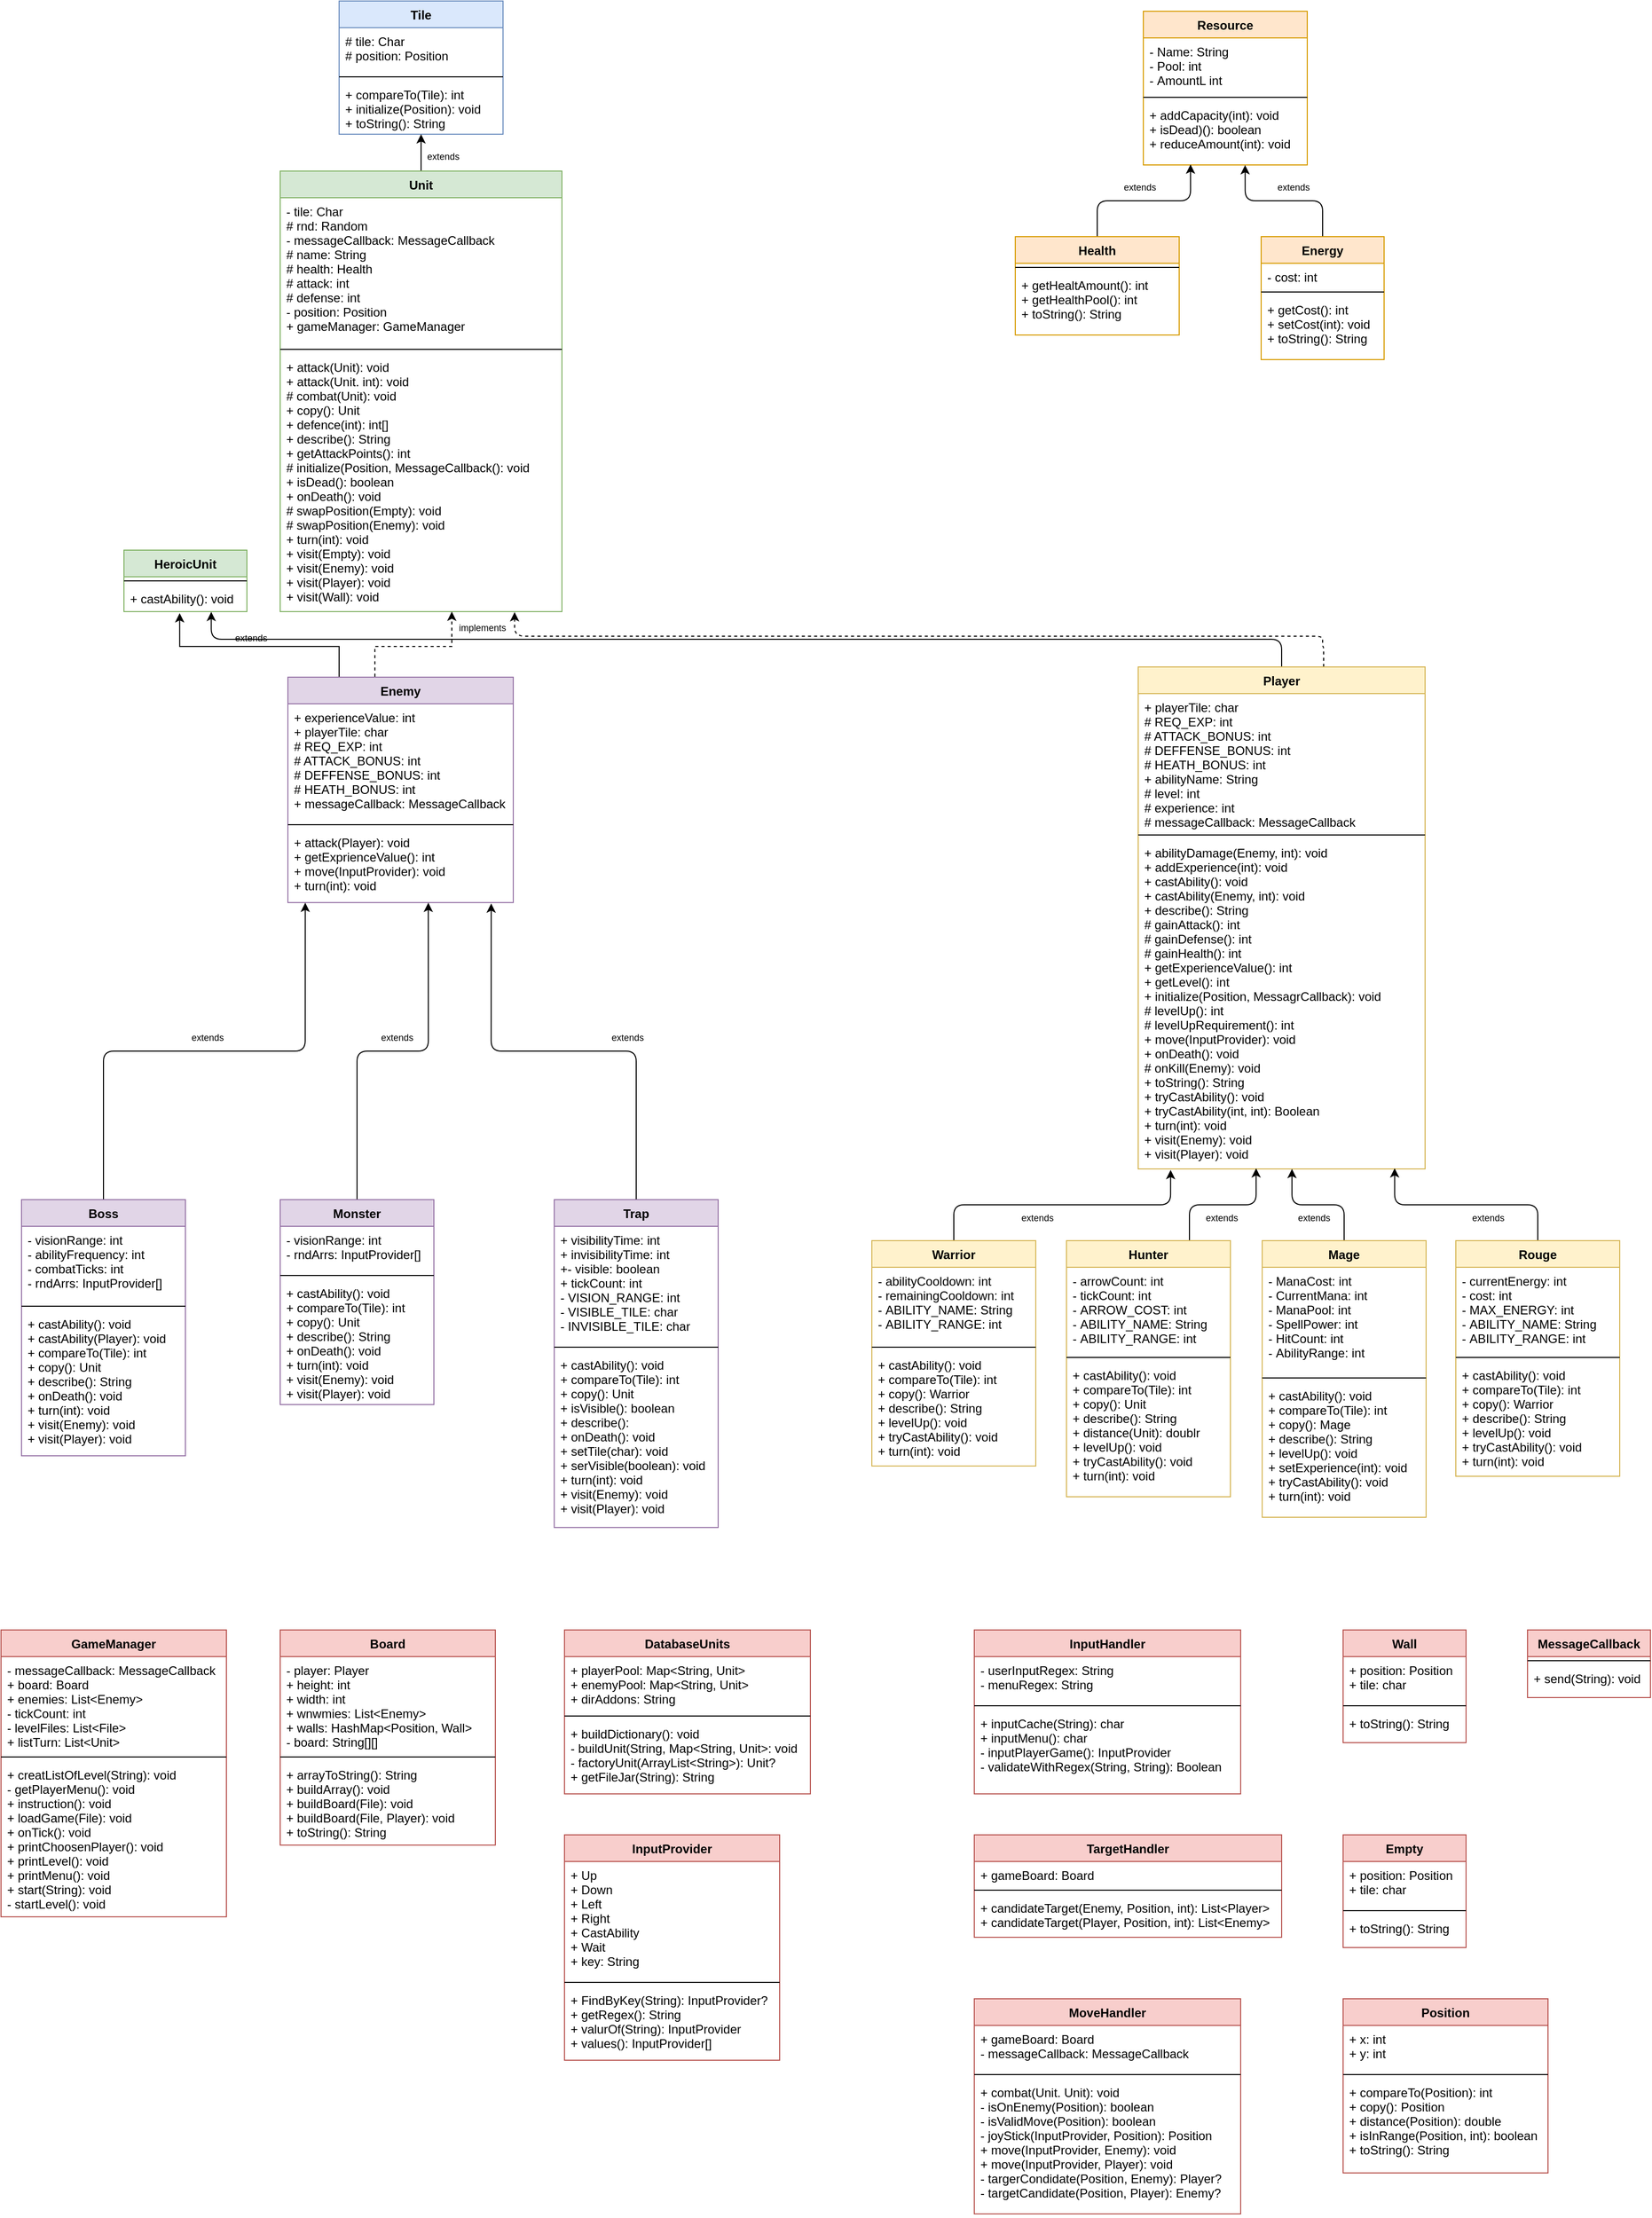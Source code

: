 <mxfile version="18.0.1" type="device"><diagram id="C5RBs43oDa-KdzZeNtuy" name="Page-1"><mxGraphModel dx="2076" dy="1282" grid="1" gridSize="10" guides="1" tooltips="1" connect="1" arrows="1" fold="1" page="1" pageScale="1" pageWidth="827" pageHeight="1169" math="0" shadow="0"><root><mxCell id="WIyWlLk6GJQsqaUBKTNV-0"/><mxCell id="WIyWlLk6GJQsqaUBKTNV-1" parent="WIyWlLk6GJQsqaUBKTNV-0"/><mxCell id="I_Y-bKHGvx0_tFRQ0mis-0" value="Tile" style="swimlane;fontStyle=1;align=center;verticalAlign=top;childLayout=stackLayout;horizontal=1;startSize=26;horizontalStack=0;resizeParent=1;resizeParentMax=0;resizeLast=0;collapsible=1;marginBottom=0;fillColor=#dae8fc;strokeColor=#6c8ebf;" vertex="1" parent="WIyWlLk6GJQsqaUBKTNV-1"><mxGeometry x="340" y="10" width="160" height="130" as="geometry"/></mxCell><mxCell id="I_Y-bKHGvx0_tFRQ0mis-1" value="# tile: Char&#10;# position: Position" style="text;strokeColor=none;fillColor=none;align=left;verticalAlign=top;spacingLeft=4;spacingRight=4;overflow=hidden;rotatable=0;points=[[0,0.5],[1,0.5]];portConstraint=eastwest;" vertex="1" parent="I_Y-bKHGvx0_tFRQ0mis-0"><mxGeometry y="26" width="160" height="44" as="geometry"/></mxCell><mxCell id="I_Y-bKHGvx0_tFRQ0mis-2" value="" style="line;strokeWidth=1;fillColor=none;align=left;verticalAlign=middle;spacingTop=-1;spacingLeft=3;spacingRight=3;rotatable=0;labelPosition=right;points=[];portConstraint=eastwest;" vertex="1" parent="I_Y-bKHGvx0_tFRQ0mis-0"><mxGeometry y="70" width="160" height="8" as="geometry"/></mxCell><mxCell id="I_Y-bKHGvx0_tFRQ0mis-3" value="+ compareTo(Tile): int&#10;+ initialize(Position): void&#10;+ toString(): String" style="text;strokeColor=none;fillColor=none;align=left;verticalAlign=top;spacingLeft=4;spacingRight=4;overflow=hidden;rotatable=0;points=[[0,0.5],[1,0.5]];portConstraint=eastwest;" vertex="1" parent="I_Y-bKHGvx0_tFRQ0mis-0"><mxGeometry y="78" width="160" height="52" as="geometry"/></mxCell><mxCell id="I_Y-bKHGvx0_tFRQ0mis-10" value="" style="edgeStyle=orthogonalEdgeStyle;rounded=0;orthogonalLoop=1;jettySize=auto;html=1;" edge="1" parent="WIyWlLk6GJQsqaUBKTNV-1" source="I_Y-bKHGvx0_tFRQ0mis-5" target="I_Y-bKHGvx0_tFRQ0mis-3"><mxGeometry relative="1" as="geometry"><Array as="points"><mxPoint x="420" y="210"/><mxPoint x="420" y="210"/></Array></mxGeometry></mxCell><mxCell id="I_Y-bKHGvx0_tFRQ0mis-5" value="Unit" style="swimlane;fontStyle=1;align=center;verticalAlign=top;childLayout=stackLayout;horizontal=1;startSize=26;horizontalStack=0;resizeParent=1;resizeParentMax=0;resizeLast=0;collapsible=1;marginBottom=0;fillColor=#d5e8d4;strokeColor=#82b366;" vertex="1" parent="WIyWlLk6GJQsqaUBKTNV-1"><mxGeometry x="282.5" y="176" width="275" height="430" as="geometry"/></mxCell><mxCell id="I_Y-bKHGvx0_tFRQ0mis-6" value="- tile: Char&#10;# rnd: Random&#10;- messageCallback: MessageCallback&#10;# name: String&#10;# health: Health&#10;# attack: int&#10;# defense: int&#10;- position: Position&#10;+ gameManager: GameManager" style="text;strokeColor=none;fillColor=none;align=left;verticalAlign=top;spacingLeft=4;spacingRight=4;overflow=hidden;rotatable=0;points=[[0,0.5],[1,0.5]];portConstraint=eastwest;" vertex="1" parent="I_Y-bKHGvx0_tFRQ0mis-5"><mxGeometry y="26" width="275" height="144" as="geometry"/></mxCell><mxCell id="I_Y-bKHGvx0_tFRQ0mis-7" value="" style="line;strokeWidth=1;fillColor=none;align=left;verticalAlign=middle;spacingTop=-1;spacingLeft=3;spacingRight=3;rotatable=0;labelPosition=right;points=[];portConstraint=eastwest;" vertex="1" parent="I_Y-bKHGvx0_tFRQ0mis-5"><mxGeometry y="170" width="275" height="8" as="geometry"/></mxCell><mxCell id="I_Y-bKHGvx0_tFRQ0mis-8" value="+ attack(Unit): void&#10;+ attack(Unit. int): void&#10;# combat(Unit): void&#10;+ copy(): Unit&#10;+ defence(int): int[]&#10;+ describe(): String&#10;+ getAttackPoints(): int&#10;# initialize(Position, MessageCallback(): void&#10;+ isDead(): boolean&#10;+ onDeath(): void&#10;# swapPosition(Empty): void&#10;# swapPosition(Enemy): void&#10;+ turn(int): void&#10;+ visit(Empty): void&#10;+ visit(Enemy): void&#10;+ visit(Player): void&#10;+ visit(Wall): void" style="text;strokeColor=none;fillColor=none;align=left;verticalAlign=top;spacingLeft=4;spacingRight=4;overflow=hidden;rotatable=0;points=[[0,0.5],[1,0.5]];portConstraint=eastwest;" vertex="1" parent="I_Y-bKHGvx0_tFRQ0mis-5"><mxGeometry y="178" width="275" height="252" as="geometry"/></mxCell><mxCell id="I_Y-bKHGvx0_tFRQ0mis-11" value="extends" style="text;strokeColor=none;fillColor=none;align=left;verticalAlign=top;spacingLeft=4;spacingRight=4;overflow=hidden;rotatable=0;points=[[0,0.5],[1,0.5]];portConstraint=eastwest;fontSize=9;" vertex="1" parent="WIyWlLk6GJQsqaUBKTNV-1"><mxGeometry x="420" y="150" width="50" height="26" as="geometry"/></mxCell><mxCell id="I_Y-bKHGvx0_tFRQ0mis-13" value="HeroicUnit" style="swimlane;fontStyle=1;align=center;verticalAlign=top;childLayout=stackLayout;horizontal=1;startSize=26;horizontalStack=0;resizeParent=1;resizeParentMax=0;resizeLast=0;collapsible=1;marginBottom=0;fillColor=#d5e8d4;strokeColor=#82b366;" vertex="1" parent="WIyWlLk6GJQsqaUBKTNV-1"><mxGeometry x="130" y="546" width="120" height="60" as="geometry"/></mxCell><mxCell id="I_Y-bKHGvx0_tFRQ0mis-15" value="" style="line;strokeWidth=1;fillColor=none;align=left;verticalAlign=middle;spacingTop=-1;spacingLeft=3;spacingRight=3;rotatable=0;labelPosition=right;points=[];portConstraint=eastwest;" vertex="1" parent="I_Y-bKHGvx0_tFRQ0mis-13"><mxGeometry y="26" width="120" height="8" as="geometry"/></mxCell><mxCell id="I_Y-bKHGvx0_tFRQ0mis-16" value="+ castAbility(): void" style="text;strokeColor=none;fillColor=none;align=left;verticalAlign=top;spacingLeft=4;spacingRight=4;overflow=hidden;rotatable=0;points=[[0,0.5],[1,0.5]];portConstraint=eastwest;" vertex="1" parent="I_Y-bKHGvx0_tFRQ0mis-13"><mxGeometry y="34" width="120" height="26" as="geometry"/></mxCell><mxCell id="I_Y-bKHGvx0_tFRQ0mis-25" value="" style="edgeStyle=orthogonalEdgeStyle;rounded=0;orthogonalLoop=1;jettySize=auto;html=1;fontSize=9;entryX=0.453;entryY=1.058;entryDx=0;entryDy=0;entryPerimeter=0;" edge="1" parent="WIyWlLk6GJQsqaUBKTNV-1" source="I_Y-bKHGvx0_tFRQ0mis-21" target="I_Y-bKHGvx0_tFRQ0mis-16"><mxGeometry relative="1" as="geometry"><Array as="points"><mxPoint x="340" y="640"/><mxPoint x="184" y="640"/></Array></mxGeometry></mxCell><mxCell id="I_Y-bKHGvx0_tFRQ0mis-31" value="" style="edgeStyle=orthogonalEdgeStyle;rounded=0;orthogonalLoop=1;jettySize=auto;html=1;fontSize=9;exitX=0.386;exitY=-0.002;exitDx=0;exitDy=0;exitPerimeter=0;strokeColor=#000000;dashed=1;" edge="1" parent="WIyWlLk6GJQsqaUBKTNV-1" source="I_Y-bKHGvx0_tFRQ0mis-21" target="I_Y-bKHGvx0_tFRQ0mis-8"><mxGeometry relative="1" as="geometry"><mxPoint x="470" y="610" as="targetPoint"/><Array as="points"><mxPoint x="375" y="640"/><mxPoint x="450" y="640"/></Array></mxGeometry></mxCell><mxCell id="I_Y-bKHGvx0_tFRQ0mis-21" value="Enemy" style="swimlane;fontStyle=1;align=center;verticalAlign=top;childLayout=stackLayout;horizontal=1;startSize=26;horizontalStack=0;resizeParent=1;resizeParentMax=0;resizeLast=0;collapsible=1;marginBottom=0;fillColor=#e1d5e7;strokeColor=#9673a6;" vertex="1" parent="WIyWlLk6GJQsqaUBKTNV-1"><mxGeometry x="290" y="670" width="220" height="220" as="geometry"/></mxCell><mxCell id="I_Y-bKHGvx0_tFRQ0mis-22" value="+ experienceValue: int&#10;+ playerTile: char&#10;# REQ_EXP: int&#10;# ATTACK_BONUS: int&#10;# DEFFENSE_BONUS: int&#10;# HEATH_BONUS: int&#10;+ messageCallback: MessageCallback" style="text;strokeColor=none;fillColor=none;align=left;verticalAlign=top;spacingLeft=4;spacingRight=4;overflow=hidden;rotatable=0;points=[[0,0.5],[1,0.5]];portConstraint=eastwest;" vertex="1" parent="I_Y-bKHGvx0_tFRQ0mis-21"><mxGeometry y="26" width="220" height="114" as="geometry"/></mxCell><mxCell id="I_Y-bKHGvx0_tFRQ0mis-23" value="" style="line;strokeWidth=1;fillColor=none;align=left;verticalAlign=middle;spacingTop=-1;spacingLeft=3;spacingRight=3;rotatable=0;labelPosition=right;points=[];portConstraint=eastwest;" vertex="1" parent="I_Y-bKHGvx0_tFRQ0mis-21"><mxGeometry y="140" width="220" height="8" as="geometry"/></mxCell><mxCell id="I_Y-bKHGvx0_tFRQ0mis-24" value="+ attack(Player): void&#10;+ getExprienceValue(): int&#10;+ move(InputProvider): void&#10;+ turn(int): void&#10;" style="text;strokeColor=none;fillColor=none;align=left;verticalAlign=top;spacingLeft=4;spacingRight=4;overflow=hidden;rotatable=0;points=[[0,0.5],[1,0.5]];portConstraint=eastwest;" vertex="1" parent="I_Y-bKHGvx0_tFRQ0mis-21"><mxGeometry y="148" width="220" height="72" as="geometry"/></mxCell><mxCell id="I_Y-bKHGvx0_tFRQ0mis-32" value="extends" style="text;strokeColor=none;fillColor=none;align=left;verticalAlign=top;spacingLeft=4;spacingRight=4;overflow=hidden;rotatable=0;points=[[0,0.5],[1,0.5]];portConstraint=eastwest;fontSize=9;" vertex="1" parent="WIyWlLk6GJQsqaUBKTNV-1"><mxGeometry x="232.5" y="620" width="50" height="26" as="geometry"/></mxCell><mxCell id="I_Y-bKHGvx0_tFRQ0mis-33" value="implements" style="text;strokeColor=none;fillColor=none;align=left;verticalAlign=top;spacingLeft=4;spacingRight=4;overflow=hidden;rotatable=0;points=[[0,0.5],[1,0.5]];portConstraint=eastwest;fontSize=9;" vertex="1" parent="WIyWlLk6GJQsqaUBKTNV-1"><mxGeometry x="451" y="610" width="59" height="26" as="geometry"/></mxCell><mxCell id="I_Y-bKHGvx0_tFRQ0mis-38" style="edgeStyle=orthogonalEdgeStyle;rounded=1;orthogonalLoop=1;jettySize=auto;html=1;exitX=0.5;exitY=0;exitDx=0;exitDy=0;entryX=0.077;entryY=1.002;entryDx=0;entryDy=0;entryPerimeter=0;fontSize=9;strokeColor=#000000;" edge="1" parent="WIyWlLk6GJQsqaUBKTNV-1" source="I_Y-bKHGvx0_tFRQ0mis-34" target="I_Y-bKHGvx0_tFRQ0mis-24"><mxGeometry relative="1" as="geometry"/></mxCell><mxCell id="I_Y-bKHGvx0_tFRQ0mis-34" value="Boss" style="swimlane;fontStyle=1;align=center;verticalAlign=top;childLayout=stackLayout;horizontal=1;startSize=26;horizontalStack=0;resizeParent=1;resizeParentMax=0;resizeLast=0;collapsible=1;marginBottom=0;fillColor=#e1d5e7;strokeColor=#9673a6;" vertex="1" parent="WIyWlLk6GJQsqaUBKTNV-1"><mxGeometry x="30" y="1180" width="160" height="250" as="geometry"/></mxCell><mxCell id="I_Y-bKHGvx0_tFRQ0mis-35" value="- visionRange: int&#10;- abilityFrequency: int&#10;- combatTicks: int&#10;- rndArrs: InputProvider[]" style="text;strokeColor=none;fillColor=none;align=left;verticalAlign=top;spacingLeft=4;spacingRight=4;overflow=hidden;rotatable=0;points=[[0,0.5],[1,0.5]];portConstraint=eastwest;" vertex="1" parent="I_Y-bKHGvx0_tFRQ0mis-34"><mxGeometry y="26" width="160" height="74" as="geometry"/></mxCell><mxCell id="I_Y-bKHGvx0_tFRQ0mis-36" value="" style="line;strokeWidth=1;fillColor=none;align=left;verticalAlign=middle;spacingTop=-1;spacingLeft=3;spacingRight=3;rotatable=0;labelPosition=right;points=[];portConstraint=eastwest;" vertex="1" parent="I_Y-bKHGvx0_tFRQ0mis-34"><mxGeometry y="100" width="160" height="8" as="geometry"/></mxCell><mxCell id="I_Y-bKHGvx0_tFRQ0mis-37" value="+ castAbility(): void&#10;+ castAbility(Player): void&#10;+ compareTo(Tile): int&#10;+ copy(): Unit&#10;+ describe(): String&#10;+ onDeath(): void&#10;+ turn(int): void&#10;+ visit(Enemy): void&#10;+ visit(Player): void" style="text;strokeColor=none;fillColor=none;align=left;verticalAlign=top;spacingLeft=4;spacingRight=4;overflow=hidden;rotatable=0;points=[[0,0.5],[1,0.5]];portConstraint=eastwest;" vertex="1" parent="I_Y-bKHGvx0_tFRQ0mis-34"><mxGeometry y="108" width="160" height="142" as="geometry"/></mxCell><mxCell id="I_Y-bKHGvx0_tFRQ0mis-47" style="edgeStyle=orthogonalEdgeStyle;rounded=1;orthogonalLoop=1;jettySize=auto;html=1;entryX=0.623;entryY=1.002;entryDx=0;entryDy=0;entryPerimeter=0;fontSize=9;strokeColor=#000000;" edge="1" parent="WIyWlLk6GJQsqaUBKTNV-1" source="I_Y-bKHGvx0_tFRQ0mis-39" target="I_Y-bKHGvx0_tFRQ0mis-24"><mxGeometry relative="1" as="geometry"/></mxCell><mxCell id="I_Y-bKHGvx0_tFRQ0mis-39" value="Monster" style="swimlane;fontStyle=1;align=center;verticalAlign=top;childLayout=stackLayout;horizontal=1;startSize=26;horizontalStack=0;resizeParent=1;resizeParentMax=0;resizeLast=0;collapsible=1;marginBottom=0;fillColor=#e1d5e7;strokeColor=#9673a6;" vertex="1" parent="WIyWlLk6GJQsqaUBKTNV-1"><mxGeometry x="282.5" y="1180" width="150" height="200" as="geometry"/></mxCell><mxCell id="I_Y-bKHGvx0_tFRQ0mis-40" value="- visionRange: int&#10;- rndArrs: InputProvider[]" style="text;strokeColor=none;fillColor=none;align=left;verticalAlign=top;spacingLeft=4;spacingRight=4;overflow=hidden;rotatable=0;points=[[0,0.5],[1,0.5]];portConstraint=eastwest;" vertex="1" parent="I_Y-bKHGvx0_tFRQ0mis-39"><mxGeometry y="26" width="150" height="44" as="geometry"/></mxCell><mxCell id="I_Y-bKHGvx0_tFRQ0mis-41" value="" style="line;strokeWidth=1;fillColor=none;align=left;verticalAlign=middle;spacingTop=-1;spacingLeft=3;spacingRight=3;rotatable=0;labelPosition=right;points=[];portConstraint=eastwest;" vertex="1" parent="I_Y-bKHGvx0_tFRQ0mis-39"><mxGeometry y="70" width="150" height="8" as="geometry"/></mxCell><mxCell id="I_Y-bKHGvx0_tFRQ0mis-42" value="+ castAbility(): void&#10;+ compareTo(Tile): int&#10;+ copy(): Unit&#10;+ describe(): String&#10;+ onDeath(): void&#10;+ turn(int): void&#10;+ visit(Enemy): void&#10;+ visit(Player): void" style="text;strokeColor=none;fillColor=none;align=left;verticalAlign=top;spacingLeft=4;spacingRight=4;overflow=hidden;rotatable=0;points=[[0,0.5],[1,0.5]];portConstraint=eastwest;" vertex="1" parent="I_Y-bKHGvx0_tFRQ0mis-39"><mxGeometry y="78" width="150" height="122" as="geometry"/></mxCell><mxCell id="I_Y-bKHGvx0_tFRQ0mis-48" style="edgeStyle=orthogonalEdgeStyle;rounded=1;orthogonalLoop=1;jettySize=auto;html=1;entryX=0.902;entryY=1.012;entryDx=0;entryDy=0;entryPerimeter=0;fontSize=9;strokeColor=#000000;" edge="1" parent="WIyWlLk6GJQsqaUBKTNV-1" source="I_Y-bKHGvx0_tFRQ0mis-43" target="I_Y-bKHGvx0_tFRQ0mis-24"><mxGeometry relative="1" as="geometry"/></mxCell><mxCell id="I_Y-bKHGvx0_tFRQ0mis-43" value="Trap" style="swimlane;fontStyle=1;align=center;verticalAlign=top;childLayout=stackLayout;horizontal=1;startSize=26;horizontalStack=0;resizeParent=1;resizeParentMax=0;resizeLast=0;collapsible=1;marginBottom=0;fillColor=#e1d5e7;strokeColor=#9673a6;" vertex="1" parent="WIyWlLk6GJQsqaUBKTNV-1"><mxGeometry x="550" y="1180" width="160" height="320" as="geometry"/></mxCell><mxCell id="I_Y-bKHGvx0_tFRQ0mis-44" value="+ visibilityTime: int&#10;+ invisibilityTime: int&#10;+- visible: boolean&#10;+ tickCount: int&#10;- VISION_RANGE: int&#10;- VISIBLE_TILE: char&#10;- INVISIBLE_TILE: char" style="text;strokeColor=none;fillColor=none;align=left;verticalAlign=top;spacingLeft=4;spacingRight=4;overflow=hidden;rotatable=0;points=[[0,0.5],[1,0.5]];portConstraint=eastwest;" vertex="1" parent="I_Y-bKHGvx0_tFRQ0mis-43"><mxGeometry y="26" width="160" height="114" as="geometry"/></mxCell><mxCell id="I_Y-bKHGvx0_tFRQ0mis-45" value="" style="line;strokeWidth=1;fillColor=none;align=left;verticalAlign=middle;spacingTop=-1;spacingLeft=3;spacingRight=3;rotatable=0;labelPosition=right;points=[];portConstraint=eastwest;" vertex="1" parent="I_Y-bKHGvx0_tFRQ0mis-43"><mxGeometry y="140" width="160" height="8" as="geometry"/></mxCell><mxCell id="I_Y-bKHGvx0_tFRQ0mis-46" value="+ castAbility(): void&#10;+ compareTo(Tile): int&#10;+ copy(): Unit&#10;+ isVisible(): boolean&#10;+ describe(): &#10;+ onDeath(): void&#10;+ setTile(char): void&#10;+ serVisible(boolean): void&#10;+ turn(int): void&#10;+ visit(Enemy): void&#10;+ visit(Player): void" style="text;strokeColor=none;fillColor=none;align=left;verticalAlign=top;spacingLeft=4;spacingRight=4;overflow=hidden;rotatable=0;points=[[0,0.5],[1,0.5]];portConstraint=eastwest;" vertex="1" parent="I_Y-bKHGvx0_tFRQ0mis-43"><mxGeometry y="148" width="160" height="172" as="geometry"/></mxCell><mxCell id="I_Y-bKHGvx0_tFRQ0mis-49" value="extends" style="text;strokeColor=none;fillColor=none;align=left;verticalAlign=top;spacingLeft=4;spacingRight=4;overflow=hidden;rotatable=0;points=[[0,0.5],[1,0.5]];portConstraint=eastwest;fontSize=9;" vertex="1" parent="WIyWlLk6GJQsqaUBKTNV-1"><mxGeometry x="190" y="1010" width="50" height="26" as="geometry"/></mxCell><mxCell id="I_Y-bKHGvx0_tFRQ0mis-52" value="extends" style="text;strokeColor=none;fillColor=none;align=left;verticalAlign=top;spacingLeft=4;spacingRight=4;overflow=hidden;rotatable=0;points=[[0,0.5],[1,0.5]];portConstraint=eastwest;fontSize=9;" vertex="1" parent="WIyWlLk6GJQsqaUBKTNV-1"><mxGeometry x="375" y="1010" width="50" height="26" as="geometry"/></mxCell><mxCell id="I_Y-bKHGvx0_tFRQ0mis-53" value="extends" style="text;strokeColor=none;fillColor=none;align=left;verticalAlign=top;spacingLeft=4;spacingRight=4;overflow=hidden;rotatable=0;points=[[0,0.5],[1,0.5]];portConstraint=eastwest;fontSize=9;" vertex="1" parent="WIyWlLk6GJQsqaUBKTNV-1"><mxGeometry x="600" y="1010" width="50" height="26" as="geometry"/></mxCell><mxCell id="I_Y-bKHGvx0_tFRQ0mis-59" style="edgeStyle=orthogonalEdgeStyle;rounded=1;orthogonalLoop=1;jettySize=auto;html=1;entryX=0.71;entryY=1.009;entryDx=0;entryDy=0;entryPerimeter=0;fontSize=9;strokeColor=#000000;" edge="1" parent="WIyWlLk6GJQsqaUBKTNV-1" source="I_Y-bKHGvx0_tFRQ0mis-55" target="I_Y-bKHGvx0_tFRQ0mis-16"><mxGeometry relative="1" as="geometry"/></mxCell><mxCell id="I_Y-bKHGvx0_tFRQ0mis-60" style="edgeStyle=orthogonalEdgeStyle;rounded=1;orthogonalLoop=1;jettySize=auto;html=1;fontSize=9;strokeColor=#000000;entryX=0.832;entryY=1.002;entryDx=0;entryDy=0;entryPerimeter=0;dashed=1;" edge="1" parent="WIyWlLk6GJQsqaUBKTNV-1" source="I_Y-bKHGvx0_tFRQ0mis-55" target="I_Y-bKHGvx0_tFRQ0mis-8"><mxGeometry relative="1" as="geometry"><mxPoint x="480" y="610.0" as="targetPoint"/><mxPoint x="1300" y="650" as="sourcePoint"/><Array as="points"><mxPoint x="1301" y="640"/><mxPoint x="1300" y="640"/><mxPoint x="1300" y="630"/><mxPoint x="511" y="630"/></Array></mxGeometry></mxCell><mxCell id="I_Y-bKHGvx0_tFRQ0mis-55" value="Player" style="swimlane;fontStyle=1;align=center;verticalAlign=top;childLayout=stackLayout;horizontal=1;startSize=26;horizontalStack=0;resizeParent=1;resizeParentMax=0;resizeLast=0;collapsible=1;marginBottom=0;fillColor=#fff2cc;strokeColor=#d6b656;" vertex="1" parent="WIyWlLk6GJQsqaUBKTNV-1"><mxGeometry x="1120" y="660" width="280" height="490" as="geometry"/></mxCell><mxCell id="I_Y-bKHGvx0_tFRQ0mis-56" value="+ playerTile: char&#10;# REQ_EXP: int&#10;# ATTACK_BONUS: int&#10;# DEFFENSE_BONUS: int&#10;# HEATH_BONUS: int&#10;+ abilityName: String&#10;# level: int&#10;# experience: int&#10;# messageCallback: MessageCallback" style="text;strokeColor=none;fillColor=none;align=left;verticalAlign=top;spacingLeft=4;spacingRight=4;overflow=hidden;rotatable=0;points=[[0,0.5],[1,0.5]];portConstraint=eastwest;" vertex="1" parent="I_Y-bKHGvx0_tFRQ0mis-55"><mxGeometry y="26" width="280" height="134" as="geometry"/></mxCell><mxCell id="I_Y-bKHGvx0_tFRQ0mis-57" value="" style="line;strokeWidth=1;fillColor=none;align=left;verticalAlign=middle;spacingTop=-1;spacingLeft=3;spacingRight=3;rotatable=0;labelPosition=right;points=[];portConstraint=eastwest;" vertex="1" parent="I_Y-bKHGvx0_tFRQ0mis-55"><mxGeometry y="160" width="280" height="8" as="geometry"/></mxCell><mxCell id="I_Y-bKHGvx0_tFRQ0mis-58" value="+ abilityDamage(Enemy, int): void&#10;+ addExperience(int): void&#10;+ castAbility(): void&#10;+ castAbility(Enemy, int): void&#10;+ describe(): String&#10;# gainAttack(): int&#10;# gainDefense(): int&#10;# gainHealth(): int&#10;+ getExperienceValue(): int&#10;+ getLevel(): int&#10;+ initialize(Position, MessagrCallback): void&#10;# levelUp(): int&#10;# levelUpRequirement(): int&#10;+ move(InputProvider): void&#10;+ onDeath(): void&#10;# onKill(Enemy): void&#10;+ toString(): String&#10;+ tryCastAbility(): void&#10;+ tryCastAbility(int, int): Boolean&#10;+ turn(int): void&#10;+ visit(Enemy): void&#10;+ visit(Player): void&#10;" style="text;strokeColor=none;fillColor=none;align=left;verticalAlign=top;spacingLeft=4;spacingRight=4;overflow=hidden;rotatable=0;points=[[0,0.5],[1,0.5]];portConstraint=eastwest;" vertex="1" parent="I_Y-bKHGvx0_tFRQ0mis-55"><mxGeometry y="168" width="280" height="322" as="geometry"/></mxCell><mxCell id="I_Y-bKHGvx0_tFRQ0mis-87" style="edgeStyle=orthogonalEdgeStyle;rounded=1;orthogonalLoop=1;jettySize=auto;html=1;entryX=0.113;entryY=1.003;entryDx=0;entryDy=0;entryPerimeter=0;fontSize=9;strokeColor=#000000;" edge="1" parent="WIyWlLk6GJQsqaUBKTNV-1" source="I_Y-bKHGvx0_tFRQ0mis-62" target="I_Y-bKHGvx0_tFRQ0mis-58"><mxGeometry relative="1" as="geometry"/></mxCell><mxCell id="I_Y-bKHGvx0_tFRQ0mis-62" value="Warrior" style="swimlane;fontStyle=1;align=center;verticalAlign=top;childLayout=stackLayout;horizontal=1;startSize=26;horizontalStack=0;resizeParent=1;resizeParentMax=0;resizeLast=0;collapsible=1;marginBottom=0;fillColor=#fff2cc;strokeColor=#d6b656;" vertex="1" parent="WIyWlLk6GJQsqaUBKTNV-1"><mxGeometry x="860" y="1220" width="160" height="220" as="geometry"/></mxCell><mxCell id="I_Y-bKHGvx0_tFRQ0mis-63" value="- abilityCooldown: int&#10;- remainingCooldown: int&#10;- ABILITY_NAME: String&#10;- ABILITY_RANGE: int" style="text;strokeColor=none;fillColor=none;align=left;verticalAlign=top;spacingLeft=4;spacingRight=4;overflow=hidden;rotatable=0;points=[[0,0.5],[1,0.5]];portConstraint=eastwest;" vertex="1" parent="I_Y-bKHGvx0_tFRQ0mis-62"><mxGeometry y="26" width="160" height="74" as="geometry"/></mxCell><mxCell id="I_Y-bKHGvx0_tFRQ0mis-64" value="" style="line;strokeWidth=1;fillColor=none;align=left;verticalAlign=middle;spacingTop=-1;spacingLeft=3;spacingRight=3;rotatable=0;labelPosition=right;points=[];portConstraint=eastwest;" vertex="1" parent="I_Y-bKHGvx0_tFRQ0mis-62"><mxGeometry y="100" width="160" height="8" as="geometry"/></mxCell><mxCell id="I_Y-bKHGvx0_tFRQ0mis-65" value="+ castAbility(): void&#10;+ compareTo(Tile): int&#10;+ copy(): Warrior&#10;+ describe(): String&#10;+ levelUp(): void&#10;+ tryCastAbility(): void&#10;+ turn(int): void" style="text;strokeColor=none;fillColor=none;align=left;verticalAlign=top;spacingLeft=4;spacingRight=4;overflow=hidden;rotatable=0;points=[[0,0.5],[1,0.5]];portConstraint=eastwest;" vertex="1" parent="I_Y-bKHGvx0_tFRQ0mis-62"><mxGeometry y="108" width="160" height="112" as="geometry"/></mxCell><mxCell id="I_Y-bKHGvx0_tFRQ0mis-91" style="edgeStyle=orthogonalEdgeStyle;rounded=1;orthogonalLoop=1;jettySize=auto;html=1;exitX=0.75;exitY=0;exitDx=0;exitDy=0;fontSize=9;strokeColor=#000000;entryX=0.411;entryY=0.998;entryDx=0;entryDy=0;entryPerimeter=0;" edge="1" parent="WIyWlLk6GJQsqaUBKTNV-1" source="I_Y-bKHGvx0_tFRQ0mis-66" target="I_Y-bKHGvx0_tFRQ0mis-58"><mxGeometry relative="1" as="geometry"><mxPoint x="1230" y="1160" as="targetPoint"/></mxGeometry></mxCell><mxCell id="I_Y-bKHGvx0_tFRQ0mis-66" value="Hunter" style="swimlane;fontStyle=1;align=center;verticalAlign=top;childLayout=stackLayout;horizontal=1;startSize=26;horizontalStack=0;resizeParent=1;resizeParentMax=0;resizeLast=0;collapsible=1;marginBottom=0;fillColor=#fff2cc;strokeColor=#d6b656;" vertex="1" parent="WIyWlLk6GJQsqaUBKTNV-1"><mxGeometry x="1050" y="1220" width="160" height="250" as="geometry"/></mxCell><mxCell id="I_Y-bKHGvx0_tFRQ0mis-67" value="- arrowCount: int&#10;- tickCount: int&#10;- ARROW_COST: int&#10;- ABILITY_NAME: String&#10;- ABILITY_RANGE: int" style="text;strokeColor=none;fillColor=none;align=left;verticalAlign=top;spacingLeft=4;spacingRight=4;overflow=hidden;rotatable=0;points=[[0,0.5],[1,0.5]];portConstraint=eastwest;" vertex="1" parent="I_Y-bKHGvx0_tFRQ0mis-66"><mxGeometry y="26" width="160" height="84" as="geometry"/></mxCell><mxCell id="I_Y-bKHGvx0_tFRQ0mis-68" value="" style="line;strokeWidth=1;fillColor=none;align=left;verticalAlign=middle;spacingTop=-1;spacingLeft=3;spacingRight=3;rotatable=0;labelPosition=right;points=[];portConstraint=eastwest;" vertex="1" parent="I_Y-bKHGvx0_tFRQ0mis-66"><mxGeometry y="110" width="160" height="8" as="geometry"/></mxCell><mxCell id="I_Y-bKHGvx0_tFRQ0mis-69" value="+ castAbility(): void&#10;+ compareTo(Tile): int&#10;+ copy(): Unit&#10;+ describe(): String&#10;+ distance(Unit): doublr&#10;+ levelUp(): void&#10;+ tryCastAbility(): void&#10;+ turn(int): void" style="text;strokeColor=none;fillColor=none;align=left;verticalAlign=top;spacingLeft=4;spacingRight=4;overflow=hidden;rotatable=0;points=[[0,0.5],[1,0.5]];portConstraint=eastwest;" vertex="1" parent="I_Y-bKHGvx0_tFRQ0mis-66"><mxGeometry y="118" width="160" height="132" as="geometry"/></mxCell><mxCell id="I_Y-bKHGvx0_tFRQ0mis-92" style="edgeStyle=orthogonalEdgeStyle;rounded=1;orthogonalLoop=1;jettySize=auto;html=1;exitX=0.5;exitY=0;exitDx=0;exitDy=0;entryX=0.536;entryY=1;entryDx=0;entryDy=0;entryPerimeter=0;fontSize=9;strokeColor=#000000;" edge="1" parent="WIyWlLk6GJQsqaUBKTNV-1" source="I_Y-bKHGvx0_tFRQ0mis-70" target="I_Y-bKHGvx0_tFRQ0mis-58"><mxGeometry relative="1" as="geometry"/></mxCell><mxCell id="I_Y-bKHGvx0_tFRQ0mis-70" value="Mage" style="swimlane;fontStyle=1;align=center;verticalAlign=top;childLayout=stackLayout;horizontal=1;startSize=26;horizontalStack=0;resizeParent=1;resizeParentMax=0;resizeLast=0;collapsible=1;marginBottom=0;fillColor=#fff2cc;strokeColor=#d6b656;" vertex="1" parent="WIyWlLk6GJQsqaUBKTNV-1"><mxGeometry x="1241" y="1220" width="160" height="270" as="geometry"/></mxCell><mxCell id="I_Y-bKHGvx0_tFRQ0mis-71" value="- ManaCost: int&#10;- CurrentMana: int&#10;- ManaPool: int&#10;- SpellPower: int&#10;- HitCount: int&#10;- AbilityRange: int" style="text;strokeColor=none;fillColor=none;align=left;verticalAlign=top;spacingLeft=4;spacingRight=4;overflow=hidden;rotatable=0;points=[[0,0.5],[1,0.5]];portConstraint=eastwest;" vertex="1" parent="I_Y-bKHGvx0_tFRQ0mis-70"><mxGeometry y="26" width="160" height="104" as="geometry"/></mxCell><mxCell id="I_Y-bKHGvx0_tFRQ0mis-72" value="" style="line;strokeWidth=1;fillColor=none;align=left;verticalAlign=middle;spacingTop=-1;spacingLeft=3;spacingRight=3;rotatable=0;labelPosition=right;points=[];portConstraint=eastwest;" vertex="1" parent="I_Y-bKHGvx0_tFRQ0mis-70"><mxGeometry y="130" width="160" height="8" as="geometry"/></mxCell><mxCell id="I_Y-bKHGvx0_tFRQ0mis-73" value="+ castAbility(): void&#10;+ compareTo(Tile): int&#10;+ copy(): Mage&#10;+ describe(): String&#10;+ levelUp(): void&#10;+ setExperience(int): void&#10;+ tryCastAbility(): void&#10;+ turn(int): void" style="text;strokeColor=none;fillColor=none;align=left;verticalAlign=top;spacingLeft=4;spacingRight=4;overflow=hidden;rotatable=0;points=[[0,0.5],[1,0.5]];portConstraint=eastwest;" vertex="1" parent="I_Y-bKHGvx0_tFRQ0mis-70"><mxGeometry y="138" width="160" height="132" as="geometry"/></mxCell><mxCell id="I_Y-bKHGvx0_tFRQ0mis-93" style="edgeStyle=orthogonalEdgeStyle;rounded=1;orthogonalLoop=1;jettySize=auto;html=1;exitX=0.5;exitY=0;exitDx=0;exitDy=0;entryX=0.894;entryY=0.998;entryDx=0;entryDy=0;entryPerimeter=0;fontSize=9;strokeColor=#000000;" edge="1" parent="WIyWlLk6GJQsqaUBKTNV-1" source="I_Y-bKHGvx0_tFRQ0mis-74" target="I_Y-bKHGvx0_tFRQ0mis-58"><mxGeometry relative="1" as="geometry"/></mxCell><mxCell id="I_Y-bKHGvx0_tFRQ0mis-74" value="Rouge" style="swimlane;fontStyle=1;align=center;verticalAlign=top;childLayout=stackLayout;horizontal=1;startSize=26;horizontalStack=0;resizeParent=1;resizeParentMax=0;resizeLast=0;collapsible=1;marginBottom=0;fillColor=#fff2cc;strokeColor=#d6b656;" vertex="1" parent="WIyWlLk6GJQsqaUBKTNV-1"><mxGeometry x="1430" y="1220" width="160" height="230" as="geometry"/></mxCell><mxCell id="I_Y-bKHGvx0_tFRQ0mis-75" value="- currentEnergy: int&#10;- cost: int&#10;- MAX_ENERGY: int&#10;- ABILITY_NAME: String&#10;- ABILITY_RANGE: int" style="text;strokeColor=none;fillColor=none;align=left;verticalAlign=top;spacingLeft=4;spacingRight=4;overflow=hidden;rotatable=0;points=[[0,0.5],[1,0.5]];portConstraint=eastwest;" vertex="1" parent="I_Y-bKHGvx0_tFRQ0mis-74"><mxGeometry y="26" width="160" height="84" as="geometry"/></mxCell><mxCell id="I_Y-bKHGvx0_tFRQ0mis-76" value="" style="line;strokeWidth=1;fillColor=none;align=left;verticalAlign=middle;spacingTop=-1;spacingLeft=3;spacingRight=3;rotatable=0;labelPosition=right;points=[];portConstraint=eastwest;" vertex="1" parent="I_Y-bKHGvx0_tFRQ0mis-74"><mxGeometry y="110" width="160" height="8" as="geometry"/></mxCell><mxCell id="I_Y-bKHGvx0_tFRQ0mis-77" value="+ castAbility(): void&#10;+ compareTo(Tile): int&#10;+ copy(): Warrior&#10;+ describe(): String&#10;+ levelUp(): void&#10;+ tryCastAbility(): void&#10;+ turn(int): void" style="text;strokeColor=none;fillColor=none;align=left;verticalAlign=top;spacingLeft=4;spacingRight=4;overflow=hidden;rotatable=0;points=[[0,0.5],[1,0.5]];portConstraint=eastwest;" vertex="1" parent="I_Y-bKHGvx0_tFRQ0mis-74"><mxGeometry y="118" width="160" height="112" as="geometry"/></mxCell><mxCell id="I_Y-bKHGvx0_tFRQ0mis-82" value="MoveHandler" style="swimlane;fontStyle=1;align=center;verticalAlign=top;childLayout=stackLayout;horizontal=1;startSize=26;horizontalStack=0;resizeParent=1;resizeParentMax=0;resizeLast=0;collapsible=1;marginBottom=0;fillColor=#f8cecc;strokeColor=#b85450;" vertex="1" parent="WIyWlLk6GJQsqaUBKTNV-1"><mxGeometry x="960" y="1960" width="260" height="210" as="geometry"/></mxCell><mxCell id="I_Y-bKHGvx0_tFRQ0mis-83" value="+ gameBoard: Board&#10;- messageCallback: MessageCallback" style="text;strokeColor=none;fillColor=none;align=left;verticalAlign=top;spacingLeft=4;spacingRight=4;overflow=hidden;rotatable=0;points=[[0,0.5],[1,0.5]];portConstraint=eastwest;" vertex="1" parent="I_Y-bKHGvx0_tFRQ0mis-82"><mxGeometry y="26" width="260" height="44" as="geometry"/></mxCell><mxCell id="I_Y-bKHGvx0_tFRQ0mis-84" value="" style="line;strokeWidth=1;fillColor=none;align=left;verticalAlign=middle;spacingTop=-1;spacingLeft=3;spacingRight=3;rotatable=0;labelPosition=right;points=[];portConstraint=eastwest;" vertex="1" parent="I_Y-bKHGvx0_tFRQ0mis-82"><mxGeometry y="70" width="260" height="8" as="geometry"/></mxCell><mxCell id="I_Y-bKHGvx0_tFRQ0mis-85" value="+ combat(Unit. Unit): void&#10;- isOnEnemy(Position): boolean&#10;- isValidMove(Position): boolean&#10;- joyStick(InputProvider, Position): Position&#10;+ move(InputProvider, Enemy): void&#10;+ move(InputProvider, Player): void&#10;- targerCondidate(Position, Enemy): Player?&#10;- targetCandidate(Position, Player): Enemy?" style="text;strokeColor=none;fillColor=none;align=left;verticalAlign=top;spacingLeft=4;spacingRight=4;overflow=hidden;rotatable=0;points=[[0,0.5],[1,0.5]];portConstraint=eastwest;" vertex="1" parent="I_Y-bKHGvx0_tFRQ0mis-82"><mxGeometry y="78" width="260" height="132" as="geometry"/></mxCell><mxCell id="I_Y-bKHGvx0_tFRQ0mis-86" value="extends" style="text;strokeColor=none;fillColor=none;align=left;verticalAlign=top;spacingLeft=4;spacingRight=4;overflow=hidden;rotatable=0;points=[[0,0.5],[1,0.5]];portConstraint=eastwest;fontSize=9;" vertex="1" parent="WIyWlLk6GJQsqaUBKTNV-1"><mxGeometry x="1000" y="1186" width="50" height="26" as="geometry"/></mxCell><mxCell id="I_Y-bKHGvx0_tFRQ0mis-94" value="extends" style="text;strokeColor=none;fillColor=none;align=left;verticalAlign=top;spacingLeft=4;spacingRight=4;overflow=hidden;rotatable=0;points=[[0,0.5],[1,0.5]];portConstraint=eastwest;fontSize=9;" vertex="1" parent="WIyWlLk6GJQsqaUBKTNV-1"><mxGeometry x="1180" y="1186" width="50" height="26" as="geometry"/></mxCell><mxCell id="I_Y-bKHGvx0_tFRQ0mis-95" value="extends" style="text;strokeColor=none;fillColor=none;align=left;verticalAlign=top;spacingLeft=4;spacingRight=4;overflow=hidden;rotatable=0;points=[[0,0.5],[1,0.5]];portConstraint=eastwest;fontSize=9;" vertex="1" parent="WIyWlLk6GJQsqaUBKTNV-1"><mxGeometry x="1270" y="1186" width="50" height="26" as="geometry"/></mxCell><mxCell id="I_Y-bKHGvx0_tFRQ0mis-96" value="extends" style="text;strokeColor=none;fillColor=none;align=left;verticalAlign=top;spacingLeft=4;spacingRight=4;overflow=hidden;rotatable=0;points=[[0,0.5],[1,0.5]];portConstraint=eastwest;fontSize=9;" vertex="1" parent="WIyWlLk6GJQsqaUBKTNV-1"><mxGeometry x="1440" y="1186" width="50" height="26" as="geometry"/></mxCell><mxCell id="I_Y-bKHGvx0_tFRQ0mis-97" value="Position" style="swimlane;fontStyle=1;align=center;verticalAlign=top;childLayout=stackLayout;horizontal=1;startSize=26;horizontalStack=0;resizeParent=1;resizeParentMax=0;resizeLast=0;collapsible=1;marginBottom=0;fillColor=#f8cecc;strokeColor=#b85450;" vertex="1" parent="WIyWlLk6GJQsqaUBKTNV-1"><mxGeometry x="1320" y="1960" width="200" height="170" as="geometry"/></mxCell><mxCell id="I_Y-bKHGvx0_tFRQ0mis-98" value="+ x: int&#10;+ y: int" style="text;strokeColor=none;fillColor=none;align=left;verticalAlign=top;spacingLeft=4;spacingRight=4;overflow=hidden;rotatable=0;points=[[0,0.5],[1,0.5]];portConstraint=eastwest;" vertex="1" parent="I_Y-bKHGvx0_tFRQ0mis-97"><mxGeometry y="26" width="200" height="44" as="geometry"/></mxCell><mxCell id="I_Y-bKHGvx0_tFRQ0mis-99" value="" style="line;strokeWidth=1;fillColor=none;align=left;verticalAlign=middle;spacingTop=-1;spacingLeft=3;spacingRight=3;rotatable=0;labelPosition=right;points=[];portConstraint=eastwest;" vertex="1" parent="I_Y-bKHGvx0_tFRQ0mis-97"><mxGeometry y="70" width="200" height="8" as="geometry"/></mxCell><mxCell id="I_Y-bKHGvx0_tFRQ0mis-100" value="+ compareTo(Position): int&#10;+ copy(): Position&#10;+ distance(Position): double&#10;+ isInRange(Position, int): boolean&#10;+ toString(): String" style="text;strokeColor=none;fillColor=none;align=left;verticalAlign=top;spacingLeft=4;spacingRight=4;overflow=hidden;rotatable=0;points=[[0,0.5],[1,0.5]];portConstraint=eastwest;" vertex="1" parent="I_Y-bKHGvx0_tFRQ0mis-97"><mxGeometry y="78" width="200" height="92" as="geometry"/></mxCell><mxCell id="I_Y-bKHGvx0_tFRQ0mis-101" value="DatabaseUnits" style="swimlane;fontStyle=1;align=center;verticalAlign=top;childLayout=stackLayout;horizontal=1;startSize=26;horizontalStack=0;resizeParent=1;resizeParentMax=0;resizeLast=0;collapsible=1;marginBottom=0;fillColor=#f8cecc;strokeColor=#b85450;" vertex="1" parent="WIyWlLk6GJQsqaUBKTNV-1"><mxGeometry x="560" y="1600" width="240" height="160" as="geometry"/></mxCell><mxCell id="I_Y-bKHGvx0_tFRQ0mis-102" value="+ playerPool: Map&lt;String, Unit&gt;&#10;+ enemyPool: Map&lt;String, Unit&gt;&#10;+ dirAddons: String" style="text;strokeColor=none;fillColor=none;align=left;verticalAlign=top;spacingLeft=4;spacingRight=4;overflow=hidden;rotatable=0;points=[[0,0.5],[1,0.5]];portConstraint=eastwest;" vertex="1" parent="I_Y-bKHGvx0_tFRQ0mis-101"><mxGeometry y="26" width="240" height="54" as="geometry"/></mxCell><mxCell id="I_Y-bKHGvx0_tFRQ0mis-103" value="" style="line;strokeWidth=1;fillColor=none;align=left;verticalAlign=middle;spacingTop=-1;spacingLeft=3;spacingRight=3;rotatable=0;labelPosition=right;points=[];portConstraint=eastwest;" vertex="1" parent="I_Y-bKHGvx0_tFRQ0mis-101"><mxGeometry y="80" width="240" height="8" as="geometry"/></mxCell><mxCell id="I_Y-bKHGvx0_tFRQ0mis-104" value="+ buildDictionary(): void&#10;- buildUnit(String, Map&lt;String, Unit&gt;: void&#10;- factoryUnit(ArrayList&lt;String&gt;): Unit?&#10;+ getFileJar(String): String" style="text;strokeColor=none;fillColor=none;align=left;verticalAlign=top;spacingLeft=4;spacingRight=4;overflow=hidden;rotatable=0;points=[[0,0.5],[1,0.5]];portConstraint=eastwest;" vertex="1" parent="I_Y-bKHGvx0_tFRQ0mis-101"><mxGeometry y="88" width="240" height="72" as="geometry"/></mxCell><mxCell id="I_Y-bKHGvx0_tFRQ0mis-105" value="InputHandler" style="swimlane;fontStyle=1;align=center;verticalAlign=top;childLayout=stackLayout;horizontal=1;startSize=26;horizontalStack=0;resizeParent=1;resizeParentMax=0;resizeLast=0;collapsible=1;marginBottom=0;fillColor=#f8cecc;strokeColor=#b85450;" vertex="1" parent="WIyWlLk6GJQsqaUBKTNV-1"><mxGeometry x="960" y="1600" width="260" height="160" as="geometry"/></mxCell><mxCell id="I_Y-bKHGvx0_tFRQ0mis-106" value="- userInputRegex: String&#10;- menuRegex: String" style="text;strokeColor=none;fillColor=none;align=left;verticalAlign=top;spacingLeft=4;spacingRight=4;overflow=hidden;rotatable=0;points=[[0,0.5],[1,0.5]];portConstraint=eastwest;" vertex="1" parent="I_Y-bKHGvx0_tFRQ0mis-105"><mxGeometry y="26" width="260" height="44" as="geometry"/></mxCell><mxCell id="I_Y-bKHGvx0_tFRQ0mis-107" value="" style="line;strokeWidth=1;fillColor=none;align=left;verticalAlign=middle;spacingTop=-1;spacingLeft=3;spacingRight=3;rotatable=0;labelPosition=right;points=[];portConstraint=eastwest;" vertex="1" parent="I_Y-bKHGvx0_tFRQ0mis-105"><mxGeometry y="70" width="260" height="8" as="geometry"/></mxCell><mxCell id="I_Y-bKHGvx0_tFRQ0mis-108" value="+ inputCache(String): char&#10;+ inputMenu(): char&#10;- inputPlayerGame(): InputProvider&#10;- validateWithRegex(String, String): Boolean" style="text;strokeColor=none;fillColor=none;align=left;verticalAlign=top;spacingLeft=4;spacingRight=4;overflow=hidden;rotatable=0;points=[[0,0.5],[1,0.5]];portConstraint=eastwest;" vertex="1" parent="I_Y-bKHGvx0_tFRQ0mis-105"><mxGeometry y="78" width="260" height="82" as="geometry"/></mxCell><mxCell id="I_Y-bKHGvx0_tFRQ0mis-109" value="Empty" style="swimlane;fontStyle=1;align=center;verticalAlign=top;childLayout=stackLayout;horizontal=1;startSize=26;horizontalStack=0;resizeParent=1;resizeParentMax=0;resizeLast=0;collapsible=1;marginBottom=0;fillColor=#f8cecc;strokeColor=#b85450;" vertex="1" parent="WIyWlLk6GJQsqaUBKTNV-1"><mxGeometry x="1320" y="1800" width="120" height="110" as="geometry"/></mxCell><mxCell id="I_Y-bKHGvx0_tFRQ0mis-110" value="+ position: Position&#10;+ tile: char" style="text;strokeColor=none;fillColor=none;align=left;verticalAlign=top;spacingLeft=4;spacingRight=4;overflow=hidden;rotatable=0;points=[[0,0.5],[1,0.5]];portConstraint=eastwest;" vertex="1" parent="I_Y-bKHGvx0_tFRQ0mis-109"><mxGeometry y="26" width="120" height="44" as="geometry"/></mxCell><mxCell id="I_Y-bKHGvx0_tFRQ0mis-111" value="" style="line;strokeWidth=1;fillColor=none;align=left;verticalAlign=middle;spacingTop=-1;spacingLeft=3;spacingRight=3;rotatable=0;labelPosition=right;points=[];portConstraint=eastwest;" vertex="1" parent="I_Y-bKHGvx0_tFRQ0mis-109"><mxGeometry y="70" width="120" height="8" as="geometry"/></mxCell><mxCell id="I_Y-bKHGvx0_tFRQ0mis-112" value="+ toString(): String" style="text;strokeColor=none;fillColor=none;align=left;verticalAlign=top;spacingLeft=4;spacingRight=4;overflow=hidden;rotatable=0;points=[[0,0.5],[1,0.5]];portConstraint=eastwest;" vertex="1" parent="I_Y-bKHGvx0_tFRQ0mis-109"><mxGeometry y="78" width="120" height="32" as="geometry"/></mxCell><mxCell id="I_Y-bKHGvx0_tFRQ0mis-113" value="TargetHandler" style="swimlane;fontStyle=1;align=center;verticalAlign=top;childLayout=stackLayout;horizontal=1;startSize=26;horizontalStack=0;resizeParent=1;resizeParentMax=0;resizeLast=0;collapsible=1;marginBottom=0;fillColor=#f8cecc;strokeColor=#b85450;" vertex="1" parent="WIyWlLk6GJQsqaUBKTNV-1"><mxGeometry x="960" y="1800" width="300" height="100" as="geometry"/></mxCell><mxCell id="I_Y-bKHGvx0_tFRQ0mis-114" value="+ gameBoard: Board" style="text;strokeColor=none;fillColor=none;align=left;verticalAlign=top;spacingLeft=4;spacingRight=4;overflow=hidden;rotatable=0;points=[[0,0.5],[1,0.5]];portConstraint=eastwest;" vertex="1" parent="I_Y-bKHGvx0_tFRQ0mis-113"><mxGeometry y="26" width="300" height="24" as="geometry"/></mxCell><mxCell id="I_Y-bKHGvx0_tFRQ0mis-115" value="" style="line;strokeWidth=1;fillColor=none;align=left;verticalAlign=middle;spacingTop=-1;spacingLeft=3;spacingRight=3;rotatable=0;labelPosition=right;points=[];portConstraint=eastwest;" vertex="1" parent="I_Y-bKHGvx0_tFRQ0mis-113"><mxGeometry y="50" width="300" height="8" as="geometry"/></mxCell><mxCell id="I_Y-bKHGvx0_tFRQ0mis-116" value="+ candidateTarget(Enemy, Position, int): List&lt;Player&gt;&#10;+ candidateTarget(Player, Position, int): List&lt;Enemy&gt;" style="text;strokeColor=none;fillColor=none;align=left;verticalAlign=top;spacingLeft=4;spacingRight=4;overflow=hidden;rotatable=0;points=[[0,0.5],[1,0.5]];portConstraint=eastwest;" vertex="1" parent="I_Y-bKHGvx0_tFRQ0mis-113"><mxGeometry y="58" width="300" height="42" as="geometry"/></mxCell><mxCell id="I_Y-bKHGvx0_tFRQ0mis-117" value="Wall" style="swimlane;fontStyle=1;align=center;verticalAlign=top;childLayout=stackLayout;horizontal=1;startSize=26;horizontalStack=0;resizeParent=1;resizeParentMax=0;resizeLast=0;collapsible=1;marginBottom=0;fillColor=#f8cecc;strokeColor=#b85450;" vertex="1" parent="WIyWlLk6GJQsqaUBKTNV-1"><mxGeometry x="1320" y="1600" width="120" height="110" as="geometry"/></mxCell><mxCell id="I_Y-bKHGvx0_tFRQ0mis-118" value="+ position: Position&#10;+ tile: char" style="text;strokeColor=none;fillColor=none;align=left;verticalAlign=top;spacingLeft=4;spacingRight=4;overflow=hidden;rotatable=0;points=[[0,0.5],[1,0.5]];portConstraint=eastwest;" vertex="1" parent="I_Y-bKHGvx0_tFRQ0mis-117"><mxGeometry y="26" width="120" height="44" as="geometry"/></mxCell><mxCell id="I_Y-bKHGvx0_tFRQ0mis-119" value="" style="line;strokeWidth=1;fillColor=none;align=left;verticalAlign=middle;spacingTop=-1;spacingLeft=3;spacingRight=3;rotatable=0;labelPosition=right;points=[];portConstraint=eastwest;" vertex="1" parent="I_Y-bKHGvx0_tFRQ0mis-117"><mxGeometry y="70" width="120" height="8" as="geometry"/></mxCell><mxCell id="I_Y-bKHGvx0_tFRQ0mis-120" value="+ toString(): String" style="text;strokeColor=none;fillColor=none;align=left;verticalAlign=top;spacingLeft=4;spacingRight=4;overflow=hidden;rotatable=0;points=[[0,0.5],[1,0.5]];portConstraint=eastwest;" vertex="1" parent="I_Y-bKHGvx0_tFRQ0mis-117"><mxGeometry y="78" width="120" height="32" as="geometry"/></mxCell><mxCell id="I_Y-bKHGvx0_tFRQ0mis-121" value="MessageCallback" style="swimlane;fontStyle=1;align=center;verticalAlign=top;childLayout=stackLayout;horizontal=1;startSize=26;horizontalStack=0;resizeParent=1;resizeParentMax=0;resizeLast=0;collapsible=1;marginBottom=0;fillColor=#f8cecc;strokeColor=#b85450;" vertex="1" parent="WIyWlLk6GJQsqaUBKTNV-1"><mxGeometry x="1500" y="1600" width="120" height="66" as="geometry"/></mxCell><mxCell id="I_Y-bKHGvx0_tFRQ0mis-123" value="" style="line;strokeWidth=1;fillColor=none;align=left;verticalAlign=middle;spacingTop=-1;spacingLeft=3;spacingRight=3;rotatable=0;labelPosition=right;points=[];portConstraint=eastwest;" vertex="1" parent="I_Y-bKHGvx0_tFRQ0mis-121"><mxGeometry y="26" width="120" height="8" as="geometry"/></mxCell><mxCell id="I_Y-bKHGvx0_tFRQ0mis-124" value="+ send(String): void" style="text;strokeColor=none;fillColor=none;align=left;verticalAlign=top;spacingLeft=4;spacingRight=4;overflow=hidden;rotatable=0;points=[[0,0.5],[1,0.5]];portConstraint=eastwest;" vertex="1" parent="I_Y-bKHGvx0_tFRQ0mis-121"><mxGeometry y="34" width="120" height="32" as="geometry"/></mxCell><mxCell id="I_Y-bKHGvx0_tFRQ0mis-125" value="InputProvider" style="swimlane;fontStyle=1;align=center;verticalAlign=top;childLayout=stackLayout;horizontal=1;startSize=26;horizontalStack=0;resizeParent=1;resizeParentMax=0;resizeLast=0;collapsible=1;marginBottom=0;fillColor=#f8cecc;strokeColor=#b85450;" vertex="1" parent="WIyWlLk6GJQsqaUBKTNV-1"><mxGeometry x="560" y="1800" width="210" height="220" as="geometry"/></mxCell><mxCell id="I_Y-bKHGvx0_tFRQ0mis-126" value="+ Up&#10;+ Down&#10;+ Left&#10;+ Right&#10;+ CastAbility&#10;+ Wait&#10;+ key: String" style="text;strokeColor=none;fillColor=none;align=left;verticalAlign=top;spacingLeft=4;spacingRight=4;overflow=hidden;rotatable=0;points=[[0,0.5],[1,0.5]];portConstraint=eastwest;" vertex="1" parent="I_Y-bKHGvx0_tFRQ0mis-125"><mxGeometry y="26" width="210" height="114" as="geometry"/></mxCell><mxCell id="I_Y-bKHGvx0_tFRQ0mis-127" value="" style="line;strokeWidth=1;fillColor=none;align=left;verticalAlign=middle;spacingTop=-1;spacingLeft=3;spacingRight=3;rotatable=0;labelPosition=right;points=[];portConstraint=eastwest;" vertex="1" parent="I_Y-bKHGvx0_tFRQ0mis-125"><mxGeometry y="140" width="210" height="8" as="geometry"/></mxCell><mxCell id="I_Y-bKHGvx0_tFRQ0mis-128" value="+ FindByKey(String): InputProvider?&#10;+ getRegex(): String&#10;+ valurOf(String): InputProvider&#10;+ values(): InputProvider[]" style="text;strokeColor=none;fillColor=none;align=left;verticalAlign=top;spacingLeft=4;spacingRight=4;overflow=hidden;rotatable=0;points=[[0,0.5],[1,0.5]];portConstraint=eastwest;" vertex="1" parent="I_Y-bKHGvx0_tFRQ0mis-125"><mxGeometry y="148" width="210" height="72" as="geometry"/></mxCell><mxCell id="I_Y-bKHGvx0_tFRQ0mis-129" value="Board" style="swimlane;fontStyle=1;align=center;verticalAlign=top;childLayout=stackLayout;horizontal=1;startSize=26;horizontalStack=0;resizeParent=1;resizeParentMax=0;resizeLast=0;collapsible=1;marginBottom=0;fillColor=#f8cecc;strokeColor=#b85450;" vertex="1" parent="WIyWlLk6GJQsqaUBKTNV-1"><mxGeometry x="282.5" y="1600" width="210" height="210" as="geometry"/></mxCell><mxCell id="I_Y-bKHGvx0_tFRQ0mis-130" value="- player: Player&#10;+ height: int&#10;+ width: int&#10;+ wnwmies: List&lt;Enemy&gt;&#10;+ walls: HashMap&lt;Position, Wall&gt;&#10;- board: String[][]" style="text;strokeColor=none;fillColor=none;align=left;verticalAlign=top;spacingLeft=4;spacingRight=4;overflow=hidden;rotatable=0;points=[[0,0.5],[1,0.5]];portConstraint=eastwest;" vertex="1" parent="I_Y-bKHGvx0_tFRQ0mis-129"><mxGeometry y="26" width="210" height="94" as="geometry"/></mxCell><mxCell id="I_Y-bKHGvx0_tFRQ0mis-131" value="" style="line;strokeWidth=1;fillColor=none;align=left;verticalAlign=middle;spacingTop=-1;spacingLeft=3;spacingRight=3;rotatable=0;labelPosition=right;points=[];portConstraint=eastwest;" vertex="1" parent="I_Y-bKHGvx0_tFRQ0mis-129"><mxGeometry y="120" width="210" height="8" as="geometry"/></mxCell><mxCell id="I_Y-bKHGvx0_tFRQ0mis-132" value="+ arrayToString(): String&#10;+ buildArray(): void&#10;+ buildBoard(File): void&#10;+ buildBoard(File, Player): void&#10;+ toString(): String" style="text;strokeColor=none;fillColor=none;align=left;verticalAlign=top;spacingLeft=4;spacingRight=4;overflow=hidden;rotatable=0;points=[[0,0.5],[1,0.5]];portConstraint=eastwest;" vertex="1" parent="I_Y-bKHGvx0_tFRQ0mis-129"><mxGeometry y="128" width="210" height="82" as="geometry"/></mxCell><mxCell id="I_Y-bKHGvx0_tFRQ0mis-133" value="GameManager" style="swimlane;fontStyle=1;align=center;verticalAlign=top;childLayout=stackLayout;horizontal=1;startSize=26;horizontalStack=0;resizeParent=1;resizeParentMax=0;resizeLast=0;collapsible=1;marginBottom=0;fillColor=#f8cecc;strokeColor=#b85450;" vertex="1" parent="WIyWlLk6GJQsqaUBKTNV-1"><mxGeometry x="10" y="1600" width="220" height="280" as="geometry"/></mxCell><mxCell id="I_Y-bKHGvx0_tFRQ0mis-134" value="- messageCallback: MessageCallback&#10;+ board: Board&#10;+ enemies: List&lt;Enemy&gt;&#10;- tickCount: int&#10;- levelFiles: List&lt;File&gt;&#10;+ listTurn: List&lt;Unit&gt;" style="text;strokeColor=none;fillColor=none;align=left;verticalAlign=top;spacingLeft=4;spacingRight=4;overflow=hidden;rotatable=0;points=[[0,0.5],[1,0.5]];portConstraint=eastwest;" vertex="1" parent="I_Y-bKHGvx0_tFRQ0mis-133"><mxGeometry y="26" width="220" height="94" as="geometry"/></mxCell><mxCell id="I_Y-bKHGvx0_tFRQ0mis-135" value="" style="line;strokeWidth=1;fillColor=none;align=left;verticalAlign=middle;spacingTop=-1;spacingLeft=3;spacingRight=3;rotatable=0;labelPosition=right;points=[];portConstraint=eastwest;" vertex="1" parent="I_Y-bKHGvx0_tFRQ0mis-133"><mxGeometry y="120" width="220" height="8" as="geometry"/></mxCell><mxCell id="I_Y-bKHGvx0_tFRQ0mis-136" value="+ creatListOfLevel(String): void&#10;- getPlayerMenu(): void&#10;+ instruction(): void&#10;+ loadGame(File): void&#10;+ onTick(): void&#10;+ printChoosenPlayer(): void&#10;+ printLevel(): void&#10;+ printMenu(): void&#10;+ start(String): void&#10;- startLevel(): void" style="text;strokeColor=none;fillColor=none;align=left;verticalAlign=top;spacingLeft=4;spacingRight=4;overflow=hidden;rotatable=0;points=[[0,0.5],[1,0.5]];portConstraint=eastwest;" vertex="1" parent="I_Y-bKHGvx0_tFRQ0mis-133"><mxGeometry y="128" width="220" height="152" as="geometry"/></mxCell><mxCell id="I_Y-bKHGvx0_tFRQ0mis-141" value="Resource" style="swimlane;fontStyle=1;align=center;verticalAlign=top;childLayout=stackLayout;horizontal=1;startSize=26;horizontalStack=0;resizeParent=1;resizeParentMax=0;resizeLast=0;collapsible=1;marginBottom=0;fillColor=#ffe6cc;strokeColor=#d79b00;" vertex="1" parent="WIyWlLk6GJQsqaUBKTNV-1"><mxGeometry x="1125" y="20" width="160" height="150" as="geometry"/></mxCell><mxCell id="I_Y-bKHGvx0_tFRQ0mis-142" value="- Name: String&#10;- Pool: int&#10;- AmountL int" style="text;strokeColor=none;fillColor=none;align=left;verticalAlign=top;spacingLeft=4;spacingRight=4;overflow=hidden;rotatable=0;points=[[0,0.5],[1,0.5]];portConstraint=eastwest;" vertex="1" parent="I_Y-bKHGvx0_tFRQ0mis-141"><mxGeometry y="26" width="160" height="54" as="geometry"/></mxCell><mxCell id="I_Y-bKHGvx0_tFRQ0mis-143" value="" style="line;strokeWidth=1;fillColor=none;align=left;verticalAlign=middle;spacingTop=-1;spacingLeft=3;spacingRight=3;rotatable=0;labelPosition=right;points=[];portConstraint=eastwest;" vertex="1" parent="I_Y-bKHGvx0_tFRQ0mis-141"><mxGeometry y="80" width="160" height="8" as="geometry"/></mxCell><mxCell id="I_Y-bKHGvx0_tFRQ0mis-144" value="+ addCapacity(int): void&#10;+ isDead)(): boolean&#10;+ reduceAmount(int): void" style="text;strokeColor=none;fillColor=none;align=left;verticalAlign=top;spacingLeft=4;spacingRight=4;overflow=hidden;rotatable=0;points=[[0,0.5],[1,0.5]];portConstraint=eastwest;" vertex="1" parent="I_Y-bKHGvx0_tFRQ0mis-141"><mxGeometry y="88" width="160" height="62" as="geometry"/></mxCell><mxCell id="I_Y-bKHGvx0_tFRQ0mis-154" style="edgeStyle=orthogonalEdgeStyle;rounded=1;orthogonalLoop=1;jettySize=auto;html=1;exitX=0.5;exitY=0;exitDx=0;exitDy=0;entryX=0.621;entryY=1.003;entryDx=0;entryDy=0;entryPerimeter=0;fontSize=9;strokeColor=#000000;" edge="1" parent="WIyWlLk6GJQsqaUBKTNV-1" source="I_Y-bKHGvx0_tFRQ0mis-145" target="I_Y-bKHGvx0_tFRQ0mis-144"><mxGeometry relative="1" as="geometry"/></mxCell><mxCell id="I_Y-bKHGvx0_tFRQ0mis-145" value="Energy" style="swimlane;fontStyle=1;align=center;verticalAlign=top;childLayout=stackLayout;horizontal=1;startSize=26;horizontalStack=0;resizeParent=1;resizeParentMax=0;resizeLast=0;collapsible=1;marginBottom=0;fillColor=#ffe6cc;strokeColor=#d79b00;" vertex="1" parent="WIyWlLk6GJQsqaUBKTNV-1"><mxGeometry x="1240" y="240" width="120" height="120" as="geometry"/></mxCell><mxCell id="I_Y-bKHGvx0_tFRQ0mis-146" value="- cost: int" style="text;strokeColor=none;fillColor=none;align=left;verticalAlign=top;spacingLeft=4;spacingRight=4;overflow=hidden;rotatable=0;points=[[0,0.5],[1,0.5]];portConstraint=eastwest;" vertex="1" parent="I_Y-bKHGvx0_tFRQ0mis-145"><mxGeometry y="26" width="120" height="24" as="geometry"/></mxCell><mxCell id="I_Y-bKHGvx0_tFRQ0mis-147" value="" style="line;strokeWidth=1;fillColor=none;align=left;verticalAlign=middle;spacingTop=-1;spacingLeft=3;spacingRight=3;rotatable=0;labelPosition=right;points=[];portConstraint=eastwest;" vertex="1" parent="I_Y-bKHGvx0_tFRQ0mis-145"><mxGeometry y="50" width="120" height="8" as="geometry"/></mxCell><mxCell id="I_Y-bKHGvx0_tFRQ0mis-148" value="+ getCost(): int&#10;+ setCost(int): void&#10;+ toString(): String" style="text;strokeColor=none;fillColor=none;align=left;verticalAlign=top;spacingLeft=4;spacingRight=4;overflow=hidden;rotatable=0;points=[[0,0.5],[1,0.5]];portConstraint=eastwest;" vertex="1" parent="I_Y-bKHGvx0_tFRQ0mis-145"><mxGeometry y="58" width="120" height="62" as="geometry"/></mxCell><mxCell id="I_Y-bKHGvx0_tFRQ0mis-153" style="edgeStyle=orthogonalEdgeStyle;rounded=1;orthogonalLoop=1;jettySize=auto;html=1;entryX=0.288;entryY=0.992;entryDx=0;entryDy=0;entryPerimeter=0;fontSize=9;strokeColor=#000000;" edge="1" parent="WIyWlLk6GJQsqaUBKTNV-1" source="I_Y-bKHGvx0_tFRQ0mis-149" target="I_Y-bKHGvx0_tFRQ0mis-144"><mxGeometry relative="1" as="geometry"/></mxCell><mxCell id="I_Y-bKHGvx0_tFRQ0mis-149" value="Health" style="swimlane;fontStyle=1;align=center;verticalAlign=top;childLayout=stackLayout;horizontal=1;startSize=26;horizontalStack=0;resizeParent=1;resizeParentMax=0;resizeLast=0;collapsible=1;marginBottom=0;fillColor=#ffe6cc;strokeColor=#d79b00;" vertex="1" parent="WIyWlLk6GJQsqaUBKTNV-1"><mxGeometry x="1000" y="240" width="160" height="96" as="geometry"/></mxCell><mxCell id="I_Y-bKHGvx0_tFRQ0mis-151" value="" style="line;strokeWidth=1;fillColor=none;align=left;verticalAlign=middle;spacingTop=-1;spacingLeft=3;spacingRight=3;rotatable=0;labelPosition=right;points=[];portConstraint=eastwest;" vertex="1" parent="I_Y-bKHGvx0_tFRQ0mis-149"><mxGeometry y="26" width="160" height="8" as="geometry"/></mxCell><mxCell id="I_Y-bKHGvx0_tFRQ0mis-152" value="+ getHealtAmount(): int&#10;+ getHealthPool(): int&#10;+ toString(): String" style="text;strokeColor=none;fillColor=none;align=left;verticalAlign=top;spacingLeft=4;spacingRight=4;overflow=hidden;rotatable=0;points=[[0,0.5],[1,0.5]];portConstraint=eastwest;" vertex="1" parent="I_Y-bKHGvx0_tFRQ0mis-149"><mxGeometry y="34" width="160" height="62" as="geometry"/></mxCell><mxCell id="I_Y-bKHGvx0_tFRQ0mis-155" value="extends" style="text;strokeColor=none;fillColor=none;align=left;verticalAlign=top;spacingLeft=4;spacingRight=4;overflow=hidden;rotatable=0;points=[[0,0.5],[1,0.5]];portConstraint=eastwest;fontSize=9;" vertex="1" parent="WIyWlLk6GJQsqaUBKTNV-1"><mxGeometry x="1250" y="180" width="50" height="26" as="geometry"/></mxCell><mxCell id="I_Y-bKHGvx0_tFRQ0mis-157" value="extends" style="text;strokeColor=none;fillColor=none;align=left;verticalAlign=top;spacingLeft=4;spacingRight=4;overflow=hidden;rotatable=0;points=[[0,0.5],[1,0.5]];portConstraint=eastwest;fontSize=9;" vertex="1" parent="WIyWlLk6GJQsqaUBKTNV-1"><mxGeometry x="1100" y="180" width="50" height="26" as="geometry"/></mxCell></root></mxGraphModel></diagram></mxfile>